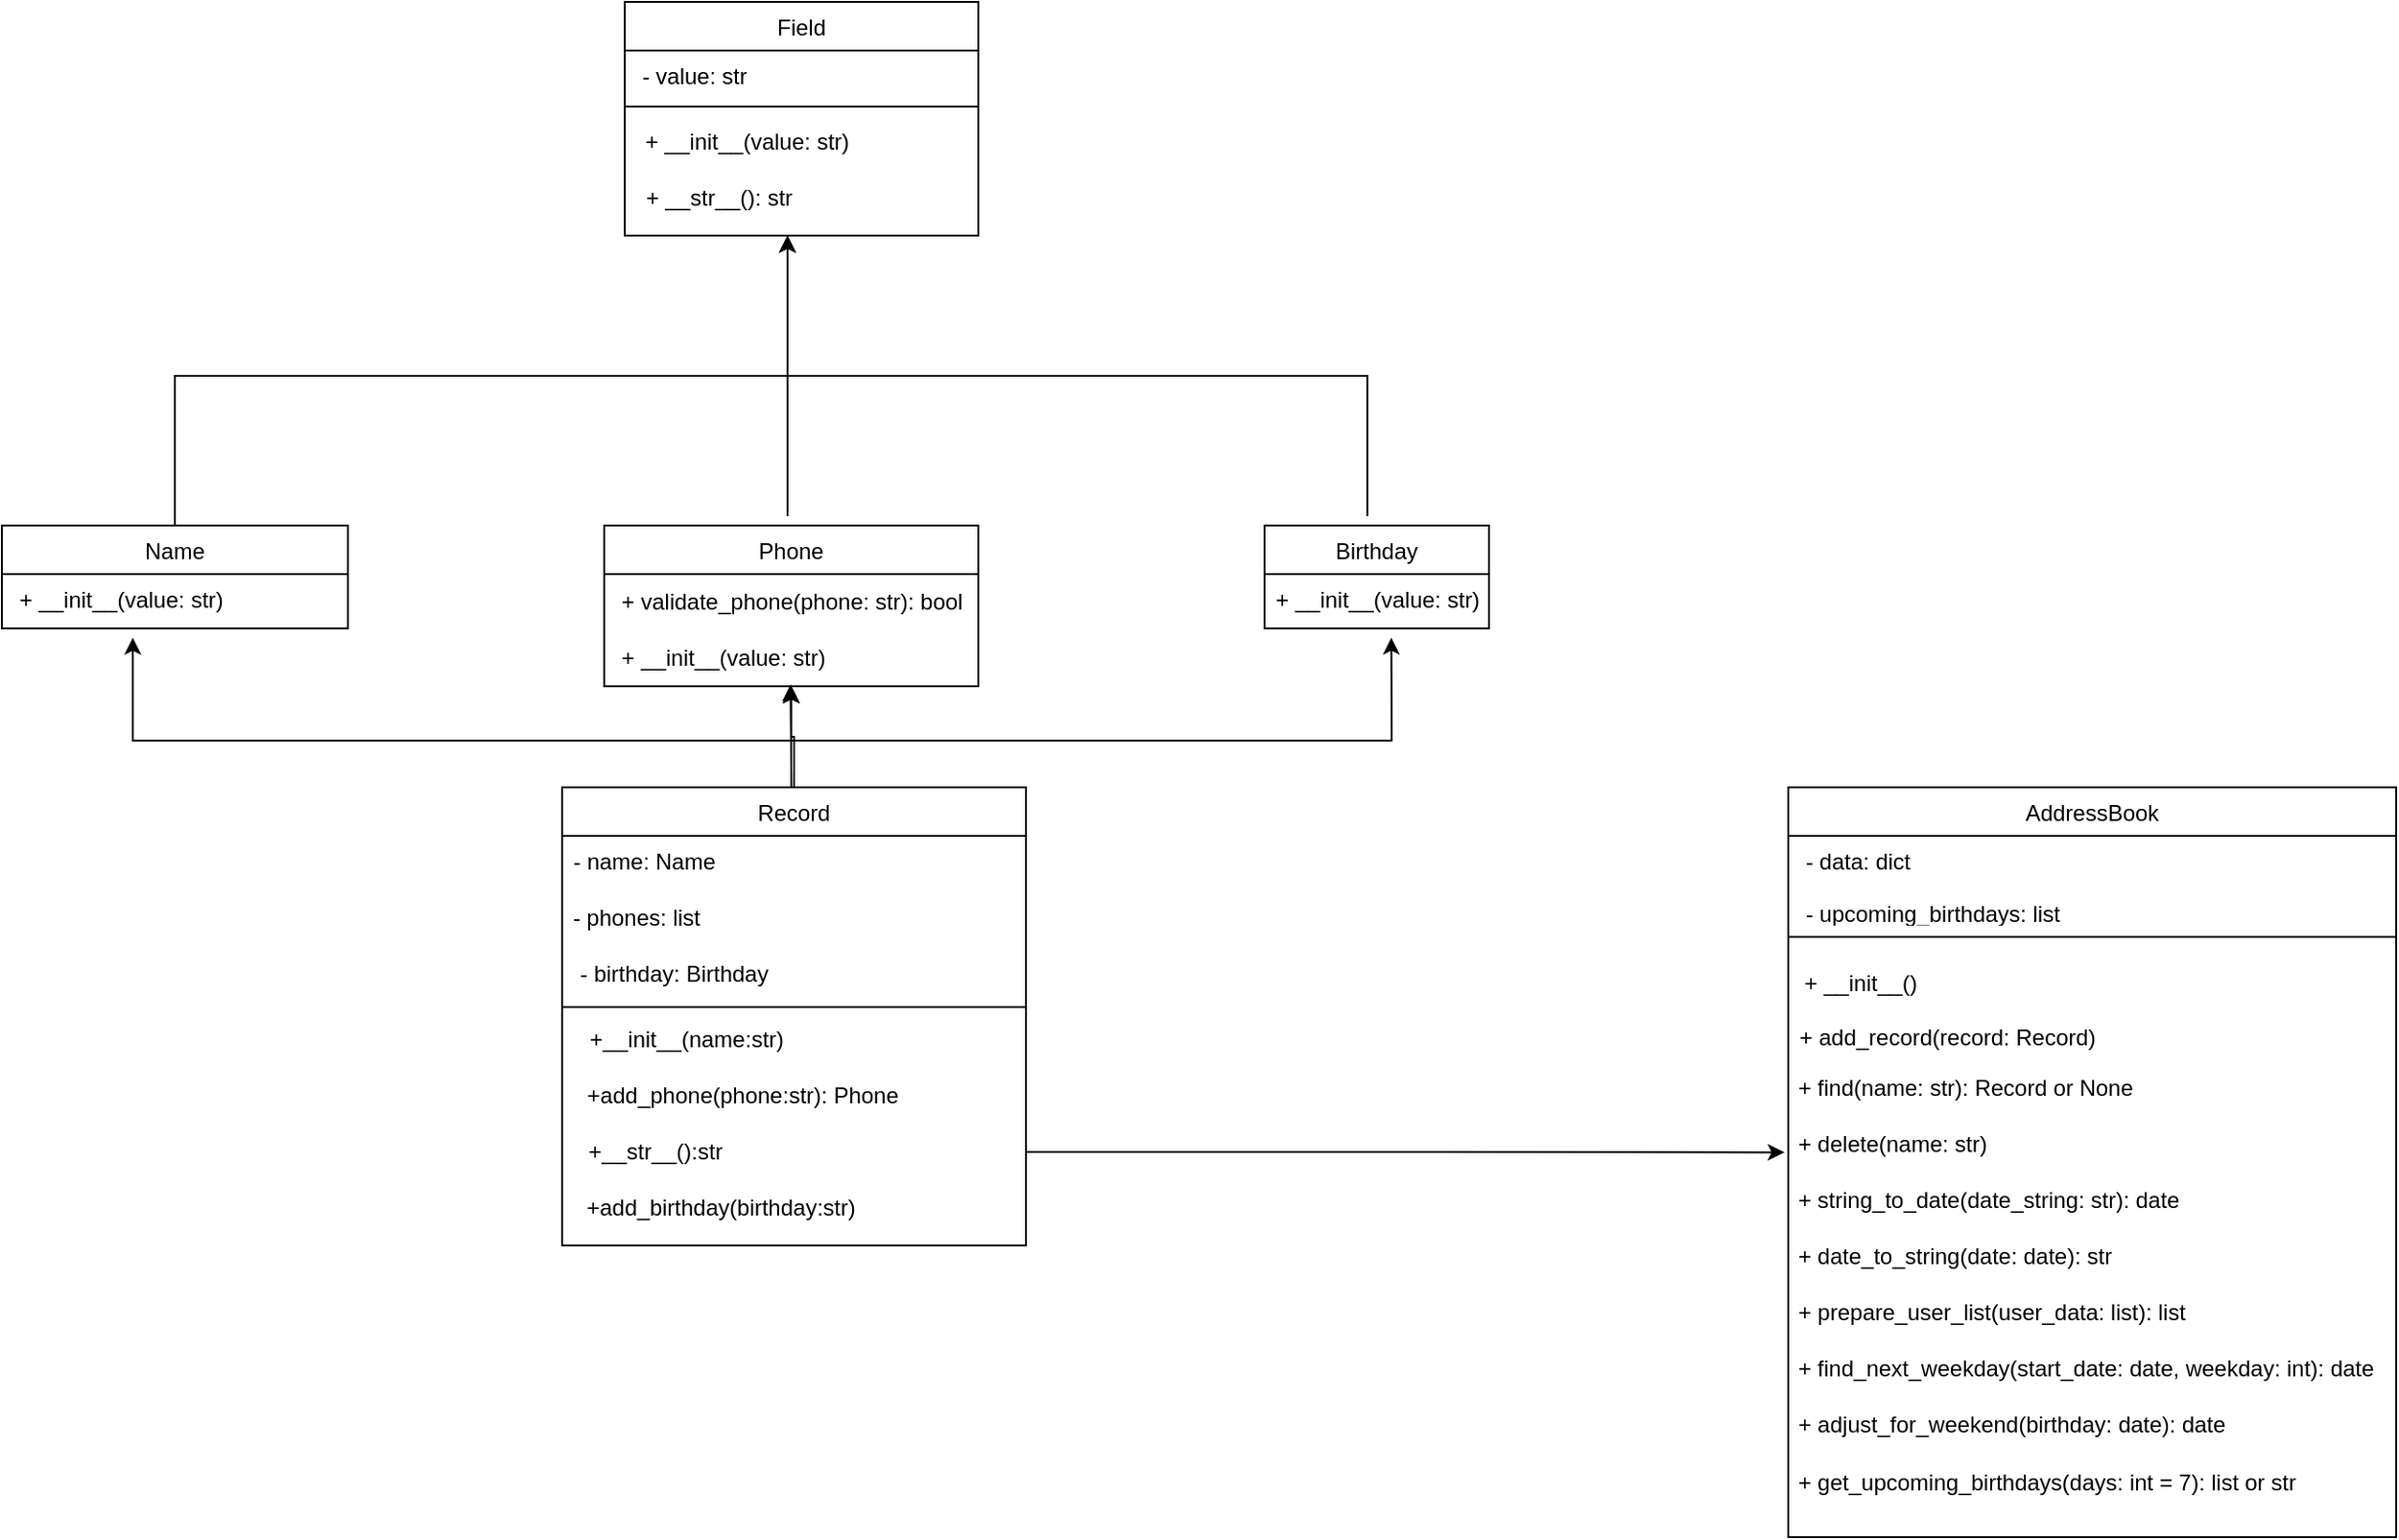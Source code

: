 <mxfile version="24.5.2" type="google">
  <diagram id="C5RBs43oDa-KdzZeNtuy" name="Page-1">
    <mxGraphModel grid="1" page="1" gridSize="5" guides="1" tooltips="1" connect="1" arrows="1" fold="1" pageScale="1" pageWidth="827" pageHeight="1169" math="0" shadow="0">
      <root>
        <mxCell id="WIyWlLk6GJQsqaUBKTNV-0" />
        <mxCell id="WIyWlLk6GJQsqaUBKTNV-1" parent="WIyWlLk6GJQsqaUBKTNV-0" />
        <mxCell id="ohN-Umk4_H5J4aMCXzdo-52" value="AddressBook" style="swimlane;fontStyle=0;align=center;verticalAlign=top;childLayout=stackLayout;horizontal=1;startSize=26;horizontalStack=0;resizeParent=1;resizeLast=0;collapsible=1;marginBottom=0;rounded=0;shadow=0;strokeWidth=1;labelBackgroundColor=none;" vertex="1" parent="WIyWlLk6GJQsqaUBKTNV-1">
          <mxGeometry x="1135" y="705" width="325" height="401" as="geometry">
            <mxRectangle x="340" y="380" width="170" height="26" as="alternateBounds" />
          </mxGeometry>
        </mxCell>
        <mxCell id="ohN-Umk4_H5J4aMCXzdo-53" value=" - data: dict&#xa;&#xa; - upcoming_birthdays: list&#xa;" style="text;align=left;verticalAlign=top;spacingLeft=4;spacingRight=4;overflow=hidden;rotatable=0;points=[[0,0.5],[1,0.5]];portConstraint=eastwest;labelBackgroundColor=none;" vertex="1" parent="ohN-Umk4_H5J4aMCXzdo-52">
          <mxGeometry y="26" width="325" height="44" as="geometry" />
        </mxCell>
        <mxCell id="ohN-Umk4_H5J4aMCXzdo-54" value="" style="line;html=1;strokeWidth=1;align=left;verticalAlign=middle;spacingTop=-1;spacingLeft=3;spacingRight=3;rotatable=0;labelPosition=right;points=[];portConstraint=eastwest;labelBackgroundColor=none;" vertex="1" parent="ohN-Umk4_H5J4aMCXzdo-52">
          <mxGeometry y="70" width="325" height="20" as="geometry" />
        </mxCell>
        <mxCell id="ohN-Umk4_H5J4aMCXzdo-48" value="&amp;nbsp; + __init__()" style="text;html=1;align=left;verticalAlign=middle;resizable=0;points=[];autosize=1;strokeColor=none;fillColor=none;labelBackgroundColor=none;" vertex="1" parent="ohN-Umk4_H5J4aMCXzdo-52">
          <mxGeometry y="90" width="325" height="30" as="geometry" />
        </mxCell>
        <mxCell id="zkfFHV4jXpPFQw0GAbJ--5" value="+ add_record(record: Record)" style="text;align=left;verticalAlign=top;spacingLeft=4;spacingRight=4;overflow=hidden;rotatable=0;points=[[0,0.5],[1,0.5]];portConstraint=eastwest;labelBackgroundColor=none;" vertex="1" parent="ohN-Umk4_H5J4aMCXzdo-52">
          <mxGeometry y="120" width="325" height="26" as="geometry" />
        </mxCell>
        <mxCell id="ohN-Umk4_H5J4aMCXzdo-36" value="&amp;nbsp;+ find(name: str): Record or None" style="text;html=1;align=left;verticalAlign=middle;resizable=0;points=[];autosize=1;strokeColor=none;fillColor=none;labelBackgroundColor=none;" vertex="1" parent="ohN-Umk4_H5J4aMCXzdo-52">
          <mxGeometry y="146" width="325" height="30" as="geometry" />
        </mxCell>
        <mxCell id="ohN-Umk4_H5J4aMCXzdo-37" value="&amp;nbsp;+ delete(name: str)" style="text;html=1;align=left;verticalAlign=middle;resizable=0;points=[];autosize=1;strokeColor=none;fillColor=none;labelBackgroundColor=none;" vertex="1" parent="ohN-Umk4_H5J4aMCXzdo-52">
          <mxGeometry y="176" width="325" height="30" as="geometry" />
        </mxCell>
        <mxCell id="ohN-Umk4_H5J4aMCXzdo-38" value="&amp;nbsp;+ string_to_date(date_string: str): date" style="text;html=1;align=left;verticalAlign=middle;resizable=0;points=[];autosize=1;strokeColor=none;fillColor=none;labelBackgroundColor=none;" vertex="1" parent="ohN-Umk4_H5J4aMCXzdo-52">
          <mxGeometry y="206" width="325" height="30" as="geometry" />
        </mxCell>
        <mxCell id="ohN-Umk4_H5J4aMCXzdo-42" value="&amp;nbsp;+ date_to_string(date: date): str" style="text;html=1;align=left;verticalAlign=middle;resizable=0;points=[];autosize=1;strokeColor=none;fillColor=none;labelBackgroundColor=none;" vertex="1" parent="ohN-Umk4_H5J4aMCXzdo-52">
          <mxGeometry y="236" width="325" height="30" as="geometry" />
        </mxCell>
        <mxCell id="ohN-Umk4_H5J4aMCXzdo-43" value="&amp;nbsp;+ prepare_user_list(user_data: list): list" style="text;html=1;align=left;verticalAlign=middle;resizable=0;points=[];autosize=1;strokeColor=none;fillColor=none;labelBackgroundColor=none;" vertex="1" parent="ohN-Umk4_H5J4aMCXzdo-52">
          <mxGeometry y="266" width="325" height="30" as="geometry" />
        </mxCell>
        <mxCell id="ohN-Umk4_H5J4aMCXzdo-44" value="&amp;nbsp;+ find_next_weekday(start_date: date, weekday: int): date" style="text;html=1;align=left;verticalAlign=middle;resizable=0;points=[];autosize=1;strokeColor=none;fillColor=none;labelBackgroundColor=none;" vertex="1" parent="ohN-Umk4_H5J4aMCXzdo-52">
          <mxGeometry y="296" width="325" height="30" as="geometry" />
        </mxCell>
        <mxCell id="ohN-Umk4_H5J4aMCXzdo-45" value="&amp;nbsp;+ adjust_for_weekend(birthday: date): date" style="text;html=1;align=left;verticalAlign=middle;resizable=0;points=[];autosize=1;strokeColor=none;fillColor=none;labelBackgroundColor=none;" vertex="1" parent="ohN-Umk4_H5J4aMCXzdo-52">
          <mxGeometry y="326" width="325" height="30" as="geometry" />
        </mxCell>
        <mxCell id="ohN-Umk4_H5J4aMCXzdo-46" value="&amp;nbsp;+ get_upcoming_birthdays(days: int = 7): list or str&lt;div style=&quot;padding: 0px; margin: 0px;&quot;&gt;&lt;br style=&quot;padding: 0px; margin: 0px;&quot;&gt;&lt;/div&gt;" style="text;html=1;align=left;verticalAlign=middle;resizable=0;points=[];autosize=1;strokeColor=none;fillColor=none;labelBackgroundColor=none;" vertex="1" parent="ohN-Umk4_H5J4aMCXzdo-52">
          <mxGeometry y="356" width="325" height="45" as="geometry" />
        </mxCell>
        <mxCell id="ohN-Umk4_H5J4aMCXzdo-122" style="rounded=0;orthogonalLoop=1;jettySize=auto;html=1;exitX=0.5;exitY=0;exitDx=0;exitDy=0;edgeStyle=elbowEdgeStyle;elbow=vertical;" edge="1" parent="WIyWlLk6GJQsqaUBKTNV-1">
          <mxGeometry relative="1" as="geometry">
            <mxPoint x="600" y="410" as="targetPoint" />
            <mxPoint x="910" y="560" as="sourcePoint" />
          </mxGeometry>
        </mxCell>
        <mxCell id="ohN-Umk4_H5J4aMCXzdo-55" value="Birthday" style="swimlane;fontStyle=0;align=center;verticalAlign=top;childLayout=stackLayout;horizontal=1;startSize=26;horizontalStack=0;resizeParent=1;resizeLast=0;collapsible=1;marginBottom=0;rounded=0;shadow=0;strokeWidth=1;labelBackgroundColor=none;" vertex="1" parent="WIyWlLk6GJQsqaUBKTNV-1">
          <mxGeometry x="855" y="565" width="120" height="55" as="geometry">
            <mxRectangle x="550" y="140" width="160" height="26" as="alternateBounds" />
          </mxGeometry>
        </mxCell>
        <mxCell id="ohN-Umk4_H5J4aMCXzdo-56" value="+ __init__(value: str)" style="text;align=left;verticalAlign=top;spacingLeft=4;spacingRight=4;overflow=hidden;rotatable=0;points=[[0,0.5],[1,0.5]];portConstraint=eastwest;labelBackgroundColor=none;" vertex="1" parent="ohN-Umk4_H5J4aMCXzdo-55">
          <mxGeometry y="26" width="120" height="29" as="geometry" />
        </mxCell>
        <mxCell id="ohN-Umk4_H5J4aMCXzdo-131" style="edgeStyle=orthogonalEdgeStyle;rounded=0;orthogonalLoop=1;jettySize=auto;html=1;" edge="1" parent="WIyWlLk6GJQsqaUBKTNV-1">
          <mxGeometry relative="1" as="geometry">
            <mxPoint x="600" y="410" as="targetPoint" />
            <mxPoint x="600" y="560" as="sourcePoint" />
          </mxGeometry>
        </mxCell>
        <mxCell id="ohN-Umk4_H5J4aMCXzdo-75" value="Phone" style="swimlane;fontStyle=0;align=center;verticalAlign=top;childLayout=stackLayout;horizontal=1;startSize=26;horizontalStack=0;resizeParent=1;resizeLast=0;collapsible=1;marginBottom=0;rounded=0;shadow=0;strokeWidth=1;labelBackgroundColor=none;" vertex="1" parent="WIyWlLk6GJQsqaUBKTNV-1">
          <mxGeometry x="502" y="565" width="200" height="86" as="geometry">
            <mxRectangle x="340" y="380" width="170" height="26" as="alternateBounds" />
          </mxGeometry>
        </mxCell>
        <mxCell id="ohN-Umk4_H5J4aMCXzdo-101" value="+ validate_phone(phone: str): bool" style="text;html=1;align=center;verticalAlign=middle;resizable=0;points=[];autosize=1;strokeColor=none;fillColor=none;labelBackgroundColor=none;" vertex="1" parent="ohN-Umk4_H5J4aMCXzdo-75">
          <mxGeometry y="26" width="200" height="30" as="geometry" />
        </mxCell>
        <mxCell id="ohN-Umk4_H5J4aMCXzdo-103" value="+ __init__(value: str)&amp;nbsp; &amp;nbsp; &amp;nbsp; &amp;nbsp; &amp;nbsp; &amp;nbsp; &amp;nbsp; &amp;nbsp; &amp;nbsp; &amp;nbsp; &amp;nbsp;&amp;nbsp;" style="text;html=1;align=center;verticalAlign=middle;resizable=0;points=[];autosize=1;strokeColor=none;fillColor=none;labelBackgroundColor=none;" vertex="1" parent="ohN-Umk4_H5J4aMCXzdo-75">
          <mxGeometry y="56" width="200" height="30" as="geometry" />
        </mxCell>
        <mxCell id="ohN-Umk4_H5J4aMCXzdo-123" style="rounded=0;orthogonalLoop=1;jettySize=auto;html=1;entryX=0.565;entryY=1.172;entryDx=0;entryDy=0;entryPerimeter=0;" edge="1" parent="WIyWlLk6GJQsqaUBKTNV-1" target="ohN-Umk4_H5J4aMCXzdo-56">
          <mxGeometry relative="1" as="geometry">
            <mxPoint x="930" y="675" as="targetPoint" />
            <mxPoint x="595" y="680" as="sourcePoint" />
            <Array as="points">
              <mxPoint x="923" y="680" />
            </Array>
          </mxGeometry>
        </mxCell>
        <mxCell id="ohN-Umk4_H5J4aMCXzdo-125" style="edgeStyle=orthogonalEdgeStyle;rounded=0;orthogonalLoop=1;jettySize=auto;html=1;exitX=0.5;exitY=0;exitDx=0;exitDy=0;" edge="1" parent="WIyWlLk6GJQsqaUBKTNV-1" source="ohN-Umk4_H5J4aMCXzdo-78">
          <mxGeometry relative="1" as="geometry">
            <mxPoint x="250" y="625" as="targetPoint" />
            <Array as="points">
              <mxPoint x="602" y="680" />
              <mxPoint x="250" y="680" />
            </Array>
          </mxGeometry>
        </mxCell>
        <mxCell id="ohN-Umk4_H5J4aMCXzdo-133" value="" style="edgeStyle=orthogonalEdgeStyle;rounded=0;orthogonalLoop=1;jettySize=auto;html=1;" edge="1" parent="WIyWlLk6GJQsqaUBKTNV-1" source="ohN-Umk4_H5J4aMCXzdo-78" target="ohN-Umk4_H5J4aMCXzdo-103">
          <mxGeometry relative="1" as="geometry">
            <Array as="points">
              <mxPoint x="602" y="680" />
              <mxPoint x="602" y="680" />
            </Array>
          </mxGeometry>
        </mxCell>
        <mxCell id="ohN-Umk4_H5J4aMCXzdo-134" value="" style="edgeStyle=orthogonalEdgeStyle;rounded=0;orthogonalLoop=1;jettySize=auto;html=1;" edge="1" parent="WIyWlLk6GJQsqaUBKTNV-1" source="ohN-Umk4_H5J4aMCXzdo-78" target="ohN-Umk4_H5J4aMCXzdo-103">
          <mxGeometry relative="1" as="geometry" />
        </mxCell>
        <mxCell id="ohN-Umk4_H5J4aMCXzdo-78" value="Record" style="swimlane;fontStyle=0;align=center;verticalAlign=top;childLayout=stackLayout;horizontal=1;startSize=26;horizontalStack=0;resizeParent=1;resizeLast=0;collapsible=1;marginBottom=0;rounded=0;shadow=0;strokeWidth=1;labelBackgroundColor=none;" vertex="1" parent="WIyWlLk6GJQsqaUBKTNV-1">
          <mxGeometry x="479.5" y="705" width="248" height="245" as="geometry">
            <mxRectangle x="340" y="380" width="170" height="26" as="alternateBounds" />
          </mxGeometry>
        </mxCell>
        <mxCell id="ohN-Umk4_H5J4aMCXzdo-79" value="- name: Name" style="text;align=left;verticalAlign=top;spacingLeft=4;spacingRight=4;overflow=hidden;rotatable=0;points=[[0,0.5],[1,0.5]];portConstraint=eastwest;labelBackgroundColor=none;" vertex="1" parent="ohN-Umk4_H5J4aMCXzdo-78">
          <mxGeometry y="26" width="248" height="29" as="geometry" />
        </mxCell>
        <mxCell id="ohN-Umk4_H5J4aMCXzdo-88" value="&amp;nbsp;- phones: list" style="text;html=1;align=left;verticalAlign=middle;resizable=0;points=[];autosize=1;strokeColor=none;fillColor=none;labelBackgroundColor=none;" vertex="1" parent="ohN-Umk4_H5J4aMCXzdo-78">
          <mxGeometry y="55" width="248" height="30" as="geometry" />
        </mxCell>
        <mxCell id="ohN-Umk4_H5J4aMCXzdo-91" value="- birthday: Birthday&amp;nbsp; &amp;nbsp; &amp;nbsp; &amp;nbsp; &amp;nbsp; &amp;nbsp; &amp;nbsp; &amp;nbsp; &amp;nbsp; &amp;nbsp; &amp;nbsp; &amp;nbsp; &amp;nbsp; &amp;nbsp; &amp;nbsp; &amp;nbsp; &amp;nbsp; &amp;nbsp; &amp;nbsp; &amp;nbsp;" style="text;html=1;align=center;verticalAlign=middle;resizable=0;points=[];autosize=1;strokeColor=none;fillColor=none;labelBackgroundColor=none;" vertex="1" parent="ohN-Umk4_H5J4aMCXzdo-78">
          <mxGeometry y="85" width="248" height="30" as="geometry" />
        </mxCell>
        <mxCell id="ohN-Umk4_H5J4aMCXzdo-80" value="" style="line;html=1;strokeWidth=1;align=left;verticalAlign=middle;spacingTop=-1;spacingLeft=3;spacingRight=3;rotatable=0;labelPosition=right;points=[];portConstraint=eastwest;labelBackgroundColor=none;" vertex="1" parent="ohN-Umk4_H5J4aMCXzdo-78">
          <mxGeometry y="115" width="248" height="5" as="geometry" />
        </mxCell>
        <mxCell id="ohN-Umk4_H5J4aMCXzdo-93" value="+__init__(name:str)&amp;nbsp; &amp;nbsp; &amp;nbsp; &amp;nbsp; &amp;nbsp; &amp;nbsp; &amp;nbsp; &amp;nbsp; &amp;nbsp; &amp;nbsp; &amp;nbsp; &amp;nbsp; &amp;nbsp; &amp;nbsp; &amp;nbsp; &amp;nbsp; &amp;nbsp; &amp;nbsp;" style="text;html=1;align=center;verticalAlign=middle;resizable=0;points=[];autosize=1;strokeColor=none;fillColor=none;labelBackgroundColor=none;" vertex="1" parent="ohN-Umk4_H5J4aMCXzdo-78">
          <mxGeometry y="120" width="248" height="30" as="geometry" />
        </mxCell>
        <mxCell id="ohN-Umk4_H5J4aMCXzdo-94" value="+add_phone(phone:str): Phone&amp;nbsp; &amp;nbsp; &amp;nbsp; &amp;nbsp; &amp;nbsp; &amp;nbsp; &amp;nbsp; &amp;nbsp; &amp;nbsp;" style="text;html=1;align=center;verticalAlign=middle;resizable=0;points=[];autosize=1;strokeColor=none;fillColor=none;labelBackgroundColor=none;" vertex="1" parent="ohN-Umk4_H5J4aMCXzdo-78">
          <mxGeometry y="150" width="248" height="30" as="geometry" />
        </mxCell>
        <mxCell id="ohN-Umk4_H5J4aMCXzdo-96" value="+__str__():str&amp;nbsp; &amp;nbsp; &amp;nbsp; &amp;nbsp; &amp;nbsp; &amp;nbsp; &amp;nbsp; &amp;nbsp; &amp;nbsp; &amp;nbsp; &amp;nbsp; &amp;nbsp; &amp;nbsp; &amp;nbsp; &amp;nbsp; &amp;nbsp; &amp;nbsp; &amp;nbsp; &amp;nbsp; &amp;nbsp; &amp;nbsp; &amp;nbsp; &amp;nbsp;" style="text;html=1;align=center;verticalAlign=middle;resizable=0;points=[];autosize=1;strokeColor=none;fillColor=none;labelBackgroundColor=none;" vertex="1" parent="ohN-Umk4_H5J4aMCXzdo-78">
          <mxGeometry y="180" width="248" height="30" as="geometry" />
        </mxCell>
        <mxCell id="ohN-Umk4_H5J4aMCXzdo-95" value="+add_birthday(birthday:str)&amp;nbsp; &amp;nbsp; &amp;nbsp; &amp;nbsp; &amp;nbsp; &amp;nbsp; &amp;nbsp; &amp;nbsp; &amp;nbsp; &amp;nbsp; &amp;nbsp; &amp;nbsp;&amp;nbsp;" style="text;html=1;align=center;verticalAlign=middle;resizable=0;points=[];autosize=1;strokeColor=none;fillColor=none;labelBackgroundColor=none;" vertex="1" parent="ohN-Umk4_H5J4aMCXzdo-78">
          <mxGeometry y="210" width="248" height="30" as="geometry" />
        </mxCell>
        <mxCell id="ohN-Umk4_H5J4aMCXzdo-116" style="rounded=0;orthogonalLoop=1;jettySize=auto;html=1;elbow=vertical;edgeStyle=elbowEdgeStyle;" edge="1" parent="WIyWlLk6GJQsqaUBKTNV-1" source="ohN-Umk4_H5J4aMCXzdo-82">
          <mxGeometry relative="1" as="geometry">
            <mxPoint x="600" y="410" as="targetPoint" />
            <Array as="points">
              <mxPoint x="585" y="485" />
              <mxPoint x="485" y="495" />
              <mxPoint x="600" y="420" />
              <mxPoint x="595" y="495" />
            </Array>
          </mxGeometry>
        </mxCell>
        <mxCell id="ohN-Umk4_H5J4aMCXzdo-82" value="Name" style="swimlane;fontStyle=0;align=center;verticalAlign=top;childLayout=stackLayout;horizontal=1;startSize=26;horizontalStack=0;resizeParent=1;resizeLast=0;collapsible=1;marginBottom=0;rounded=0;shadow=0;strokeWidth=1;labelBackgroundColor=none;" vertex="1" parent="WIyWlLk6GJQsqaUBKTNV-1">
          <mxGeometry x="180" y="565" width="185" height="55" as="geometry">
            <mxRectangle x="340" y="380" width="170" height="26" as="alternateBounds" />
          </mxGeometry>
        </mxCell>
        <mxCell id="ohN-Umk4_H5J4aMCXzdo-83" value=" + __init__(value: str)" style="text;align=left;verticalAlign=top;spacingLeft=4;spacingRight=4;overflow=hidden;rotatable=0;points=[[0,0.5],[1,0.5]];portConstraint=eastwest;labelBackgroundColor=none;" vertex="1" parent="ohN-Umk4_H5J4aMCXzdo-82">
          <mxGeometry y="26" width="185" height="26" as="geometry" />
        </mxCell>
        <mxCell id="ohN-Umk4_H5J4aMCXzdo-85" value="Field" style="swimlane;fontStyle=0;align=center;verticalAlign=top;childLayout=stackLayout;horizontal=1;startSize=26;horizontalStack=0;resizeParent=1;resizeLast=0;collapsible=1;marginBottom=0;rounded=0;shadow=0;strokeWidth=1;labelBackgroundColor=none;" vertex="1" parent="WIyWlLk6GJQsqaUBKTNV-1">
          <mxGeometry x="513" y="285" width="189" height="125" as="geometry">
            <mxRectangle x="340" y="380" width="170" height="26" as="alternateBounds" />
          </mxGeometry>
        </mxCell>
        <mxCell id="ohN-Umk4_H5J4aMCXzdo-86" value=" - value: str" style="text;align=left;verticalAlign=top;spacingLeft=4;spacingRight=4;overflow=hidden;rotatable=0;points=[[0,0.5],[1,0.5]];portConstraint=eastwest;labelBackgroundColor=none;" vertex="1" parent="ohN-Umk4_H5J4aMCXzdo-85">
          <mxGeometry y="26" width="189" height="26" as="geometry" />
        </mxCell>
        <mxCell id="ohN-Umk4_H5J4aMCXzdo-87" value="" style="line;html=1;strokeWidth=1;align=left;verticalAlign=middle;spacingTop=-1;spacingLeft=3;spacingRight=3;rotatable=0;labelPosition=right;points=[];portConstraint=eastwest;labelBackgroundColor=none;" vertex="1" parent="ohN-Umk4_H5J4aMCXzdo-85">
          <mxGeometry y="52" width="189" height="8" as="geometry" />
        </mxCell>
        <mxCell id="ohN-Umk4_H5J4aMCXzdo-105" value="+ __init__(value: str)&amp;nbsp; &amp;nbsp; &amp;nbsp; &amp;nbsp; &amp;nbsp; &amp;nbsp; &amp;nbsp; &amp;nbsp; &amp;nbsp;&amp;nbsp;" style="text;html=1;align=center;verticalAlign=middle;resizable=0;points=[];autosize=1;strokeColor=none;fillColor=none;labelBackgroundColor=none;" vertex="1" parent="ohN-Umk4_H5J4aMCXzdo-85">
          <mxGeometry y="60" width="189" height="30" as="geometry" />
        </mxCell>
        <mxCell id="ohN-Umk4_H5J4aMCXzdo-106" value="+ __str__(): str&amp;nbsp; &amp;nbsp; &amp;nbsp; &amp;nbsp; &amp;nbsp; &amp;nbsp; &amp;nbsp; &amp;nbsp; &amp;nbsp; &amp;nbsp; &amp;nbsp; &amp;nbsp; &amp;nbsp; &amp;nbsp;" style="text;html=1;align=center;verticalAlign=middle;resizable=0;points=[];autosize=1;strokeColor=none;fillColor=none;labelBackgroundColor=none;" vertex="1" parent="ohN-Umk4_H5J4aMCXzdo-85">
          <mxGeometry y="90" width="189" height="30" as="geometry" />
        </mxCell>
        <mxCell id="ohN-Umk4_H5J4aMCXzdo-124" style="rounded=0;orthogonalLoop=1;jettySize=auto;html=1;exitX=0.5;exitY=0;exitDx=0;exitDy=0;" edge="1" parent="WIyWlLk6GJQsqaUBKTNV-1">
          <mxGeometry relative="1" as="geometry">
            <mxPoint x="602.1" y="705" as="sourcePoint" />
            <mxPoint x="601.6" y="650" as="targetPoint" />
          </mxGeometry>
        </mxCell>
        <mxCell id="ohN-Umk4_H5J4aMCXzdo-132" style="edgeStyle=orthogonalEdgeStyle;rounded=0;orthogonalLoop=1;jettySize=auto;html=1;entryX=-0.006;entryY=0.64;entryDx=0;entryDy=0;entryPerimeter=0;" edge="1" parent="WIyWlLk6GJQsqaUBKTNV-1" source="ohN-Umk4_H5J4aMCXzdo-96" target="ohN-Umk4_H5J4aMCXzdo-37">
          <mxGeometry relative="1" as="geometry" />
        </mxCell>
      </root>
    </mxGraphModel>
  </diagram>
</mxfile>

